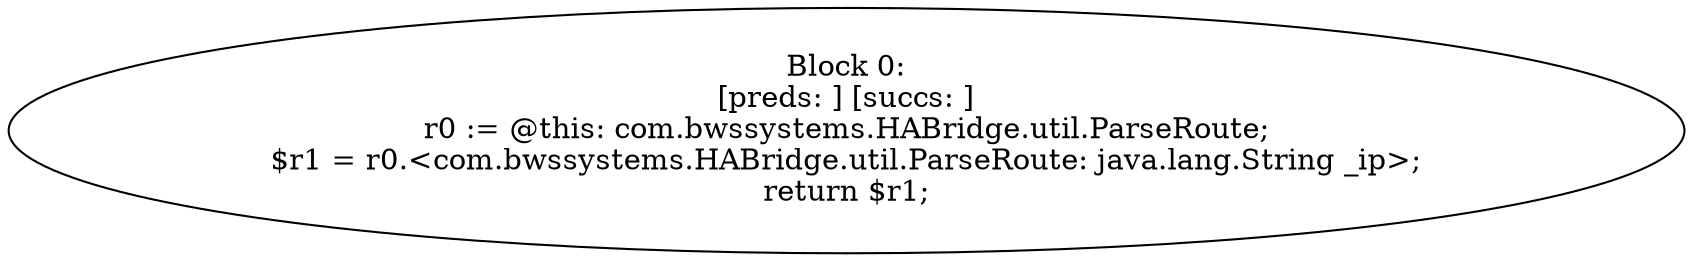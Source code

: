 digraph "unitGraph" {
    "Block 0:
[preds: ] [succs: ]
r0 := @this: com.bwssystems.HABridge.util.ParseRoute;
$r1 = r0.<com.bwssystems.HABridge.util.ParseRoute: java.lang.String _ip>;
return $r1;
"
}
